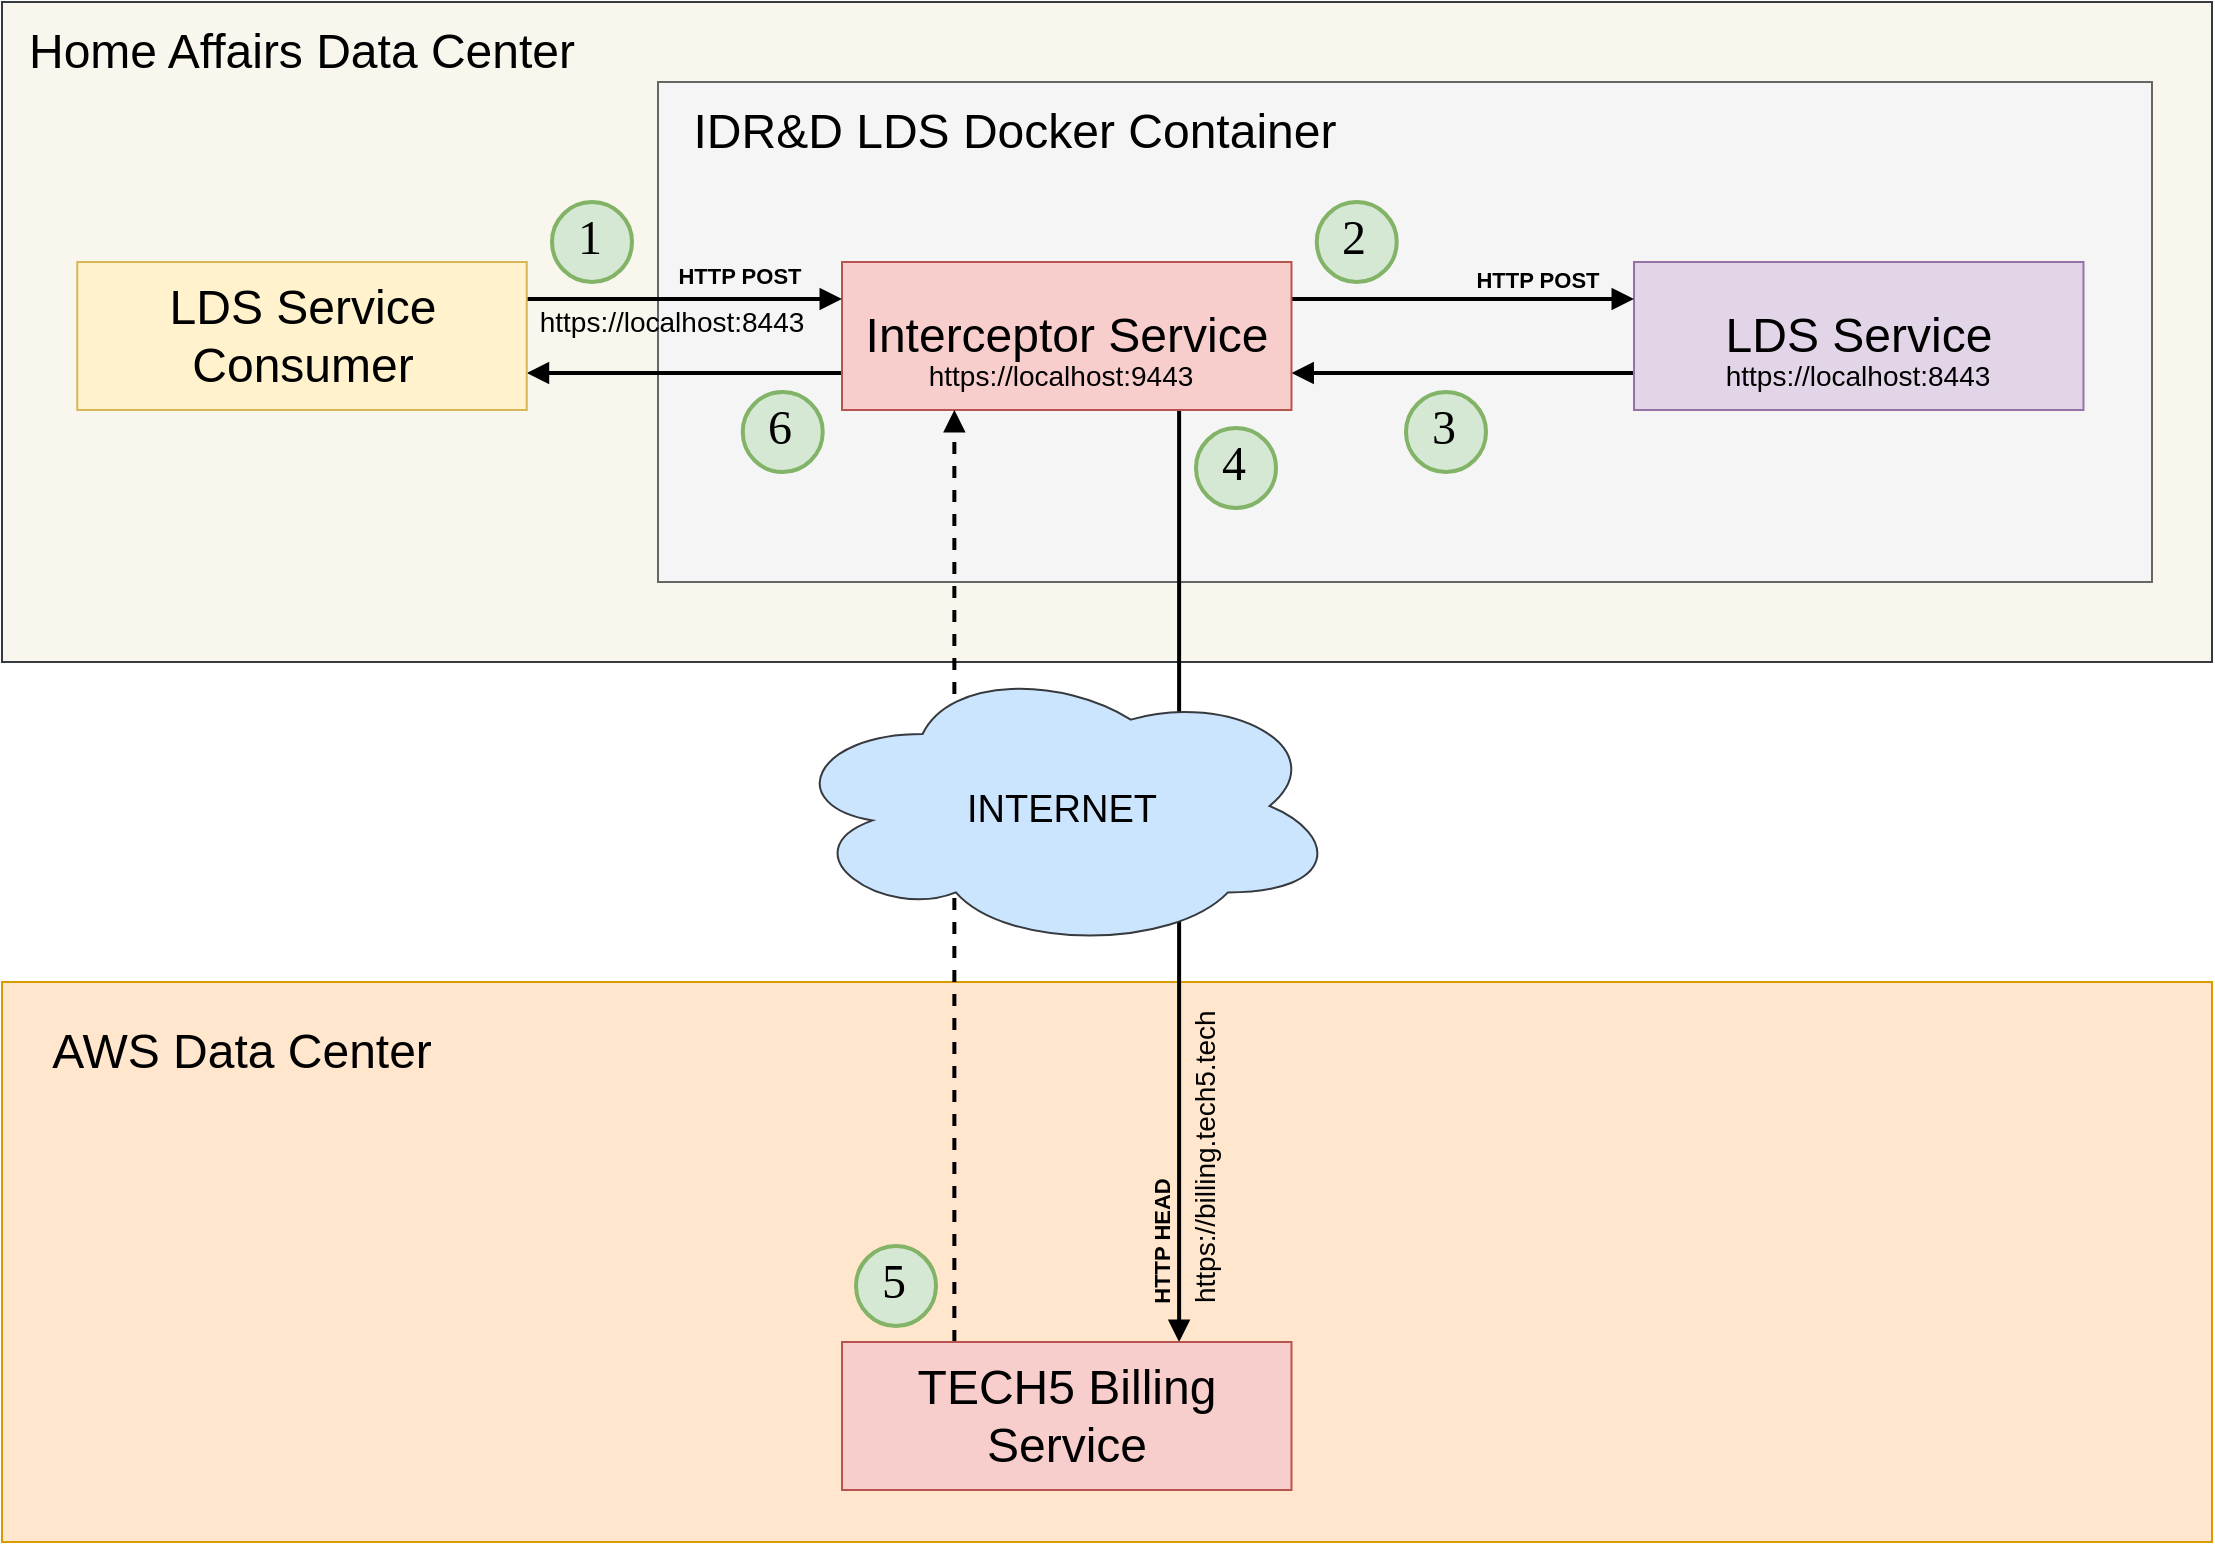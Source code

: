 <mxfile version="17.4.2" type="device"><diagram id="aUX81Z0lvYcRMo7ayb4G" name="Page-1"><mxGraphModel dx="1550" dy="977" grid="1" gridSize="10" guides="1" tooltips="1" connect="1" arrows="1" fold="1" page="1" pageScale="1" pageWidth="1169" pageHeight="827" math="0" shadow="0"><root><mxCell id="0"/><mxCell id="1" parent="0"/><mxCell id="Fup_gCuc_-rLJ3vsRfgf-16" value="" style="rounded=0;whiteSpace=wrap;html=1;fontSize=24;fillColor=#ffe6cc;strokeColor=#d79b00;" vertex="1" parent="1"><mxGeometry x="35" y="530" width="1105" height="280" as="geometry"/></mxCell><mxCell id="Fup_gCuc_-rLJ3vsRfgf-13" value="" style="rounded=0;whiteSpace=wrap;html=1;fontSize=24;fillColor=#f9f7ed;strokeColor=#36393d;" vertex="1" parent="1"><mxGeometry x="35" y="40" width="1105" height="330" as="geometry"/></mxCell><mxCell id="Fup_gCuc_-rLJ3vsRfgf-5" value="" style="rounded=0;whiteSpace=wrap;html=1;fontSize=24;fillColor=#f5f5f5;fontColor=#333333;strokeColor=#666666;" vertex="1" parent="1"><mxGeometry x="363" y="80" width="747" height="250" as="geometry"/></mxCell><mxCell id="Fup_gCuc_-rLJ3vsRfgf-2" value="IDR&amp;amp;D LDS Docker Container" style="text;html=1;strokeColor=none;fillColor=none;align=center;verticalAlign=middle;whiteSpace=wrap;rounded=0;fontSize=24;" vertex="1" parent="1"><mxGeometry x="370.48" y="90" width="343.48" height="30" as="geometry"/></mxCell><mxCell id="Fup_gCuc_-rLJ3vsRfgf-23" style="edgeStyle=orthogonalEdgeStyle;rounded=0;orthogonalLoop=1;jettySize=auto;html=1;exitX=0;exitY=0.75;exitDx=0;exitDy=0;entryX=1;entryY=0.75;entryDx=0;entryDy=0;fontSize=24;endArrow=block;endFill=1;strokeWidth=2;" edge="1" parent="1" source="Fup_gCuc_-rLJ3vsRfgf-3" target="Fup_gCuc_-rLJ3vsRfgf-4"><mxGeometry relative="1" as="geometry"/></mxCell><mxCell id="Fup_gCuc_-rLJ3vsRfgf-3" value="LDS Service" style="rounded=0;whiteSpace=wrap;html=1;fontSize=24;fillColor=#e1d5e7;strokeColor=#9673a6;" vertex="1" parent="1"><mxGeometry x="851.001" y="170" width="224.742" height="74" as="geometry"/></mxCell><mxCell id="Fup_gCuc_-rLJ3vsRfgf-22" style="edgeStyle=orthogonalEdgeStyle;rounded=0;orthogonalLoop=1;jettySize=auto;html=1;exitX=1;exitY=0.25;exitDx=0;exitDy=0;entryX=0;entryY=0.25;entryDx=0;entryDy=0;fontSize=24;strokeWidth=2;endArrow=block;endFill=1;" edge="1" parent="1" source="Fup_gCuc_-rLJ3vsRfgf-4" target="Fup_gCuc_-rLJ3vsRfgf-3"><mxGeometry relative="1" as="geometry"/></mxCell><mxCell id="Fup_gCuc_-rLJ3vsRfgf-24" style="edgeStyle=orthogonalEdgeStyle;rounded=0;orthogonalLoop=1;jettySize=auto;html=1;entryX=0.75;entryY=0;entryDx=0;entryDy=0;fontSize=24;endArrow=block;endFill=1;strokeWidth=2;exitX=0.75;exitY=1;exitDx=0;exitDy=0;" edge="1" parent="1" source="Fup_gCuc_-rLJ3vsRfgf-4" target="Fup_gCuc_-rLJ3vsRfgf-12"><mxGeometry relative="1" as="geometry"/></mxCell><mxCell id="Fup_gCuc_-rLJ3vsRfgf-26" style="edgeStyle=orthogonalEdgeStyle;rounded=0;orthogonalLoop=1;jettySize=auto;html=1;exitX=0;exitY=0.75;exitDx=0;exitDy=0;entryX=1;entryY=0.75;entryDx=0;entryDy=0;fontSize=24;endArrow=block;endFill=1;strokeWidth=2;" edge="1" parent="1" source="Fup_gCuc_-rLJ3vsRfgf-4" target="Fup_gCuc_-rLJ3vsRfgf-8"><mxGeometry relative="1" as="geometry"/></mxCell><mxCell id="Fup_gCuc_-rLJ3vsRfgf-4" value="Interceptor Service" style="rounded=0;whiteSpace=wrap;html=1;fontSize=24;fillColor=#f8cecc;strokeColor=#b85450;" vertex="1" parent="1"><mxGeometry x="454.998" y="170" width="224.742" height="74" as="geometry"/></mxCell><mxCell id="Fup_gCuc_-rLJ3vsRfgf-21" style="edgeStyle=orthogonalEdgeStyle;rounded=0;orthogonalLoop=1;jettySize=auto;html=1;exitX=1;exitY=0.25;exitDx=0;exitDy=0;entryX=0;entryY=0.25;entryDx=0;entryDy=0;fontSize=24;strokeWidth=2;endArrow=block;endFill=1;" edge="1" parent="1" source="Fup_gCuc_-rLJ3vsRfgf-8" target="Fup_gCuc_-rLJ3vsRfgf-4"><mxGeometry relative="1" as="geometry"/></mxCell><mxCell id="Fup_gCuc_-rLJ3vsRfgf-8" value="LDS Service Consumer" style="rounded=0;whiteSpace=wrap;html=1;fontSize=24;fillColor=#fff2cc;strokeColor=#d6b656;" vertex="1" parent="1"><mxGeometry x="72.628" y="170" width="224.742" height="74" as="geometry"/></mxCell><mxCell id="Fup_gCuc_-rLJ3vsRfgf-25" style="edgeStyle=orthogonalEdgeStyle;rounded=0;orthogonalLoop=1;jettySize=auto;html=1;fontSize=24;dashed=1;endArrow=block;endFill=1;strokeWidth=2;entryX=0.25;entryY=1;entryDx=0;entryDy=0;exitX=0.25;exitY=0;exitDx=0;exitDy=0;" edge="1" parent="1" source="Fup_gCuc_-rLJ3vsRfgf-12" target="Fup_gCuc_-rLJ3vsRfgf-4"><mxGeometry relative="1" as="geometry"><mxPoint x="930" y="500" as="sourcePoint"/><mxPoint x="850" y="400" as="targetPoint"/></mxGeometry></mxCell><mxCell id="Fup_gCuc_-rLJ3vsRfgf-12" value="TECH5 Billing Service" style="rounded=0;whiteSpace=wrap;html=1;fontSize=24;fillColor=#f8cecc;strokeColor=#b85450;" vertex="1" parent="1"><mxGeometry x="454.998" y="710" width="224.742" height="74" as="geometry"/></mxCell><mxCell id="Fup_gCuc_-rLJ3vsRfgf-14" value="Home Affairs Data Center" style="text;html=1;strokeColor=none;fillColor=none;align=center;verticalAlign=middle;whiteSpace=wrap;rounded=0;fontSize=24;" vertex="1" parent="1"><mxGeometry x="45" y="50" width="280" height="30" as="geometry"/></mxCell><mxCell id="Fup_gCuc_-rLJ3vsRfgf-15" value="&lt;font style=&quot;font-size: 19px&quot;&gt;INTERNET&lt;/font&gt;" style="ellipse;shape=cloud;whiteSpace=wrap;html=1;fontSize=24;fillColor=#cce5ff;strokeColor=#36393d;" vertex="1" parent="1"><mxGeometry x="425.87" y="370" width="277.63" height="144" as="geometry"/></mxCell><mxCell id="Fup_gCuc_-rLJ3vsRfgf-20" value="AWS Data Center" style="text;html=1;strokeColor=none;fillColor=none;align=center;verticalAlign=middle;whiteSpace=wrap;rounded=0;fontSize=24;" vertex="1" parent="1"><mxGeometry x="55" y="550" width="200" height="30" as="geometry"/></mxCell><mxCell id="Fup_gCuc_-rLJ3vsRfgf-27" value="1" style="ellipse;whiteSpace=wrap;html=1;aspect=fixed;strokeWidth=2;fontFamily=Tahoma;spacingBottom=4;spacingRight=2;strokeColor=#82b366;fontSize=24;fillColor=#d5e8d4;" vertex="1" parent="1"><mxGeometry x="310" y="140" width="40" height="40" as="geometry"/></mxCell><mxCell id="Fup_gCuc_-rLJ3vsRfgf-28" value="2" style="ellipse;whiteSpace=wrap;html=1;aspect=fixed;strokeWidth=2;fontFamily=Tahoma;spacingBottom=4;spacingRight=2;strokeColor=#82b366;fontSize=24;fillColor=#d5e8d4;" vertex="1" parent="1"><mxGeometry x="692.37" y="140" width="40" height="40" as="geometry"/></mxCell><mxCell id="Fup_gCuc_-rLJ3vsRfgf-29" value="3" style="ellipse;whiteSpace=wrap;html=1;aspect=fixed;strokeWidth=2;fontFamily=Tahoma;spacingBottom=4;spacingRight=2;strokeColor=#82b366;fontSize=24;fillColor=#d5e8d4;" vertex="1" parent="1"><mxGeometry x="737" y="235" width="40" height="40" as="geometry"/></mxCell><mxCell id="Fup_gCuc_-rLJ3vsRfgf-30" value="4" style="ellipse;whiteSpace=wrap;html=1;aspect=fixed;strokeWidth=2;fontFamily=Tahoma;spacingBottom=4;spacingRight=2;strokeColor=#82b366;fontSize=24;fillColor=#d5e8d4;" vertex="1" parent="1"><mxGeometry x="632" y="253" width="40" height="40" as="geometry"/></mxCell><mxCell id="Fup_gCuc_-rLJ3vsRfgf-32" value="5" style="ellipse;whiteSpace=wrap;html=1;aspect=fixed;strokeWidth=2;fontFamily=Tahoma;spacingBottom=4;spacingRight=2;strokeColor=#82b366;fontSize=24;fillColor=#d5e8d4;" vertex="1" parent="1"><mxGeometry x="462" y="662" width="40" height="40" as="geometry"/></mxCell><mxCell id="Fup_gCuc_-rLJ3vsRfgf-33" value="6" style="ellipse;whiteSpace=wrap;html=1;aspect=fixed;strokeWidth=2;fontFamily=Tahoma;spacingBottom=4;spacingRight=2;strokeColor=#82b366;fontSize=24;fillColor=#d5e8d4;" vertex="1" parent="1"><mxGeometry x="405.37" y="235" width="40" height="40" as="geometry"/></mxCell><mxCell id="Fup_gCuc_-rLJ3vsRfgf-34" value="https://localhost:9443" style="text;html=1;strokeColor=none;fillColor=none;align=center;verticalAlign=middle;whiteSpace=wrap;rounded=0;fontSize=14;" vertex="1" parent="1"><mxGeometry x="484.37" y="214" width="160.63" height="25" as="geometry"/></mxCell><mxCell id="Fup_gCuc_-rLJ3vsRfgf-35" value="https://localhost:8443" style="text;html=1;strokeColor=none;fillColor=none;align=center;verticalAlign=middle;whiteSpace=wrap;rounded=0;fontSize=14;" vertex="1" parent="1"><mxGeometry x="280" y="185" width="180" height="30" as="geometry"/></mxCell><mxCell id="Fup_gCuc_-rLJ3vsRfgf-37" value="https://localhost:8443" style="text;html=1;strokeColor=none;fillColor=none;align=center;verticalAlign=middle;whiteSpace=wrap;rounded=0;fontSize=14;" vertex="1" parent="1"><mxGeometry x="873.37" y="211.5" width="180" height="30" as="geometry"/></mxCell><mxCell id="Fup_gCuc_-rLJ3vsRfgf-38" value="https://billing.tech5.tech" style="text;html=1;strokeColor=none;fillColor=none;align=center;verticalAlign=middle;whiteSpace=wrap;rounded=0;fontSize=14;rotation=-90;" vertex="1" parent="1"><mxGeometry x="546.37" y="602" width="180" height="30" as="geometry"/></mxCell><mxCell id="Fup_gCuc_-rLJ3vsRfgf-39" value="HTTP POST" style="text;html=1;strokeColor=none;fillColor=none;align=center;verticalAlign=middle;whiteSpace=wrap;rounded=0;fontSize=11;fontStyle=1" vertex="1" parent="1"><mxGeometry x="344" y="162" width="120" height="30" as="geometry"/></mxCell><mxCell id="Fup_gCuc_-rLJ3vsRfgf-40" value="HTTP POST" style="text;html=1;strokeColor=none;fillColor=none;align=center;verticalAlign=middle;whiteSpace=wrap;rounded=0;fontSize=11;fontStyle=1" vertex="1" parent="1"><mxGeometry x="739.74" y="162" width="126" height="33" as="geometry"/></mxCell><mxCell id="Fup_gCuc_-rLJ3vsRfgf-42" value="HTTP HEAD" style="text;html=1;strokeColor=none;fillColor=none;align=center;verticalAlign=middle;whiteSpace=wrap;rounded=0;fontSize=11;fontStyle=1;rotation=-90;" vertex="1" parent="1"><mxGeometry x="554" y="644" width="121" height="31" as="geometry"/></mxCell></root></mxGraphModel></diagram></mxfile>
